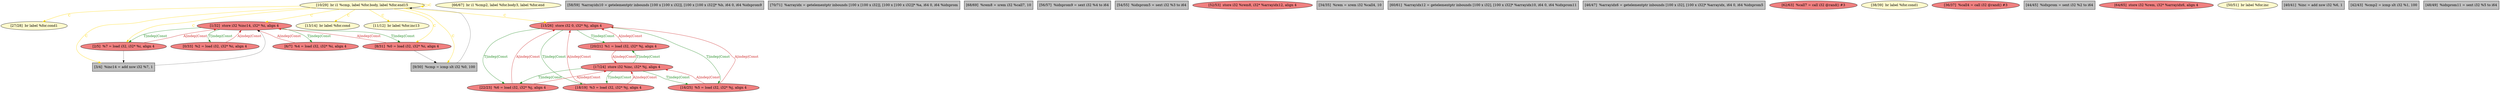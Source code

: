 
digraph G {


node918 [fillcolor=lemonchiffon,label="[27/28]  br label %for.cond1",shape=ellipse,style=filled ]
node916 [fillcolor=lightcoral,label="[1/32]  store i32 %inc14, i32* %i, align 4",shape=ellipse,style=filled ]
node913 [fillcolor=lemonchiffon,label="[66/67]  br i1 %cmp2, label %for.body3, label %for.end",shape=ellipse,style=filled ]
node912 [fillcolor=lightcoral,label="[20/21]  %1 = load i32, i32* %j, align 4",shape=ellipse,style=filled ]
node907 [fillcolor=grey,label="[58/59]  %arrayidx10 = getelementptr inbounds [100 x [100 x i32]], [100 x [100 x i32]]* %b, i64 0, i64 %idxprom9",shape=rectangle,style=filled ]
node919 [fillcolor=grey,label="[70/71]  %arrayidx = getelementptr inbounds [100 x [100 x i32]], [100 x [100 x i32]]* %a, i64 0, i64 %idxprom",shape=rectangle,style=filled ]
node914 [fillcolor=grey,label="[68/69]  %rem8 = srem i32 %call7, 10",shape=rectangle,style=filled ]
node906 [fillcolor=lightcoral,label="[18/19]  %3 = load i32, i32* %j, align 4",shape=ellipse,style=filled ]
node905 [fillcolor=grey,label="[56/57]  %idxprom9 = sext i32 %4 to i64",shape=rectangle,style=filled ]
node904 [fillcolor=grey,label="[54/55]  %idxprom5 = sext i32 %3 to i64",shape=rectangle,style=filled ]
node917 [fillcolor=lightcoral,label="[17/24]  store i32 %inc, i32* %j, align 4",shape=ellipse,style=filled ]
node903 [fillcolor=lightcoral,label="[6/7]  %4 = load i32, i32* %i, align 4",shape=ellipse,style=filled ]
node901 [fillcolor=lightcoral,label="[52/53]  store i32 %rem8, i32* %arrayidx12, align 4",shape=ellipse,style=filled ]
node889 [fillcolor=grey,label="[3/4]  %inc14 = add nsw i32 %7, 1",shape=rectangle,style=filled ]
node885 [fillcolor=grey,label="[34/35]  %rem = srem i32 %call4, 10",shape=rectangle,style=filled ]
node908 [fillcolor=grey,label="[60/61]  %arrayidx12 = getelementptr inbounds [100 x i32], [100 x i32]* %arrayidx10, i64 0, i64 %idxprom11",shape=rectangle,style=filled ]
node902 [fillcolor=lemonchiffon,label="[10/29]  br i1 %cmp, label %for.body, label %for.end15",shape=ellipse,style=filled ]
node900 [fillcolor=lightcoral,label="[8/31]  %0 = load i32, i32* %i, align 4",shape=ellipse,style=filled ]
node894 [fillcolor=grey,label="[46/47]  %arrayidx6 = getelementptr inbounds [100 x i32], [100 x i32]* %arrayidx, i64 0, i64 %idxprom5",shape=rectangle,style=filled ]
node909 [fillcolor=lightcoral,label="[62/63]  %call7 = call i32 @rand() #3",shape=ellipse,style=filled ]
node888 [fillcolor=lemonchiffon,label="[38/39]  br label %for.cond1",shape=ellipse,style=filled ]
node911 [fillcolor=lightcoral,label="[16/25]  %5 = load i32, i32* %j, align 4",shape=ellipse,style=filled ]
node886 [fillcolor=lightcoral,label="[36/37]  %call4 = call i32 @rand() #3",shape=ellipse,style=filled ]
node893 [fillcolor=grey,label="[44/45]  %idxprom = sext i32 %2 to i64",shape=rectangle,style=filled ]
node910 [fillcolor=lightcoral,label="[64/65]  store i32 %rem, i32* %arrayidx6, align 4",shape=ellipse,style=filled ]
node887 [fillcolor=lemonchiffon,label="[13/14]  br label %for.cond",shape=ellipse,style=filled ]
node898 [fillcolor=lemonchiffon,label="[11/12]  br label %for.inc13",shape=ellipse,style=filled ]
node884 [fillcolor=lightcoral,label="[0/33]  %2 = load i32, i32* %i, align 4",shape=ellipse,style=filled ]
node899 [fillcolor=lemonchiffon,label="[50/51]  br label %for.inc",shape=ellipse,style=filled ]
node890 [fillcolor=grey,label="[40/41]  %inc = add nsw i32 %6, 1",shape=rectangle,style=filled ]
node892 [fillcolor=grey,label="[42/43]  %cmp2 = icmp slt i32 %1, 100",shape=rectangle,style=filled ]
node891 [fillcolor=lightcoral,label="[2/5]  %7 = load i32, i32* %i, align 4",shape=ellipse,style=filled ]
node895 [fillcolor=grey,label="[9/30]  %cmp = icmp slt i32 %0, 100",shape=rectangle,style=filled ]
node896 [fillcolor=grey,label="[48/49]  %idxprom11 = sext i32 %5 to i64",shape=rectangle,style=filled ]
node915 [fillcolor=lightcoral,label="[15/26]  store i32 0, i32* %j, align 4",shape=ellipse,style=filled ]
node897 [fillcolor=lightcoral,label="[22/23]  %6 = load i32, i32* %j, align 4",shape=ellipse,style=filled ]

node902->node900 [style=solid,color=gold,label="C",penwidth=1.0,fontcolor=gold ]
node911->node917 [style=solid,color=firebrick3,label="A|indep|Const",penwidth=1.0,fontcolor=firebrick3 ]
node917->node911 [style=solid,color=forestgreen,label="T|indep|Const",penwidth=1.0,fontcolor=forestgreen ]
node889->node916 [style=solid,color=black,label="",penwidth=0.5,fontcolor=black ]
node900->node895 [style=solid,color=black,label="",penwidth=0.5,fontcolor=black ]
node906->node917 [style=solid,color=firebrick3,label="A|indep|Const",penwidth=1.0,fontcolor=firebrick3 ]
node915->node912 [style=solid,color=forestgreen,label="T|indep|Const",penwidth=1.0,fontcolor=forestgreen ]
node912->node917 [style=solid,color=firebrick3,label="A|indep|Const",penwidth=1.0,fontcolor=firebrick3 ]
node906->node915 [style=solid,color=firebrick3,label="A|indep|Const",penwidth=1.0,fontcolor=firebrick3 ]
node902->node915 [style=solid,color=gold,label="C",penwidth=1.0,fontcolor=gold ]
node902->node891 [style=solid,color=gold,label="C",penwidth=1.0,fontcolor=gold ]
node891->node916 [style=solid,color=firebrick3,label="A|indep|Const",penwidth=1.0,fontcolor=firebrick3 ]
node902->node918 [style=solid,color=gold,label="C",penwidth=1.0,fontcolor=gold ]
node916->node903 [style=solid,color=forestgreen,label="T|indep|Const",penwidth=1.0,fontcolor=forestgreen ]
node917->node912 [style=solid,color=forestgreen,label="T|indep|Const",penwidth=1.0,fontcolor=forestgreen ]
node895->node902 [style=solid,color=black,label="",penwidth=0.5,fontcolor=black ]
node902->node889 [style=solid,color=gold,label="C",penwidth=1.0,fontcolor=gold ]
node903->node916 [style=solid,color=firebrick3,label="A|indep|Const",penwidth=1.0,fontcolor=firebrick3 ]
node902->node895 [style=solid,color=gold,label="C",penwidth=1.0,fontcolor=gold ]
node897->node917 [style=solid,color=firebrick3,label="A|indep|Const",penwidth=1.0,fontcolor=firebrick3 ]
node917->node906 [style=solid,color=forestgreen,label="T|indep|Const",penwidth=1.0,fontcolor=forestgreen ]
node884->node916 [style=solid,color=firebrick3,label="A|indep|Const",penwidth=1.0,fontcolor=firebrick3 ]
node912->node915 [style=solid,color=firebrick3,label="A|indep|Const",penwidth=1.0,fontcolor=firebrick3 ]
node916->node884 [style=solid,color=forestgreen,label="T|indep|Const",penwidth=1.0,fontcolor=forestgreen ]
node902->node902 [style=solid,color=gold,label="C",penwidth=1.0,fontcolor=gold ]
node915->node911 [style=solid,color=forestgreen,label="T|indep|Const",penwidth=1.0,fontcolor=forestgreen ]
node911->node915 [style=solid,color=firebrick3,label="A|indep|Const",penwidth=1.0,fontcolor=firebrick3 ]
node917->node897 [style=solid,color=forestgreen,label="T|indep|Const",penwidth=1.0,fontcolor=forestgreen ]
node891->node889 [style=solid,color=black,label="",penwidth=0.5,fontcolor=black ]
node916->node891 [style=solid,color=forestgreen,label="T|indep|Const",penwidth=1.0,fontcolor=forestgreen ]
node915->node897 [style=solid,color=forestgreen,label="T|indep|Const",penwidth=1.0,fontcolor=forestgreen ]
node900->node916 [style=solid,color=firebrick3,label="A|indep|Const",penwidth=1.0,fontcolor=firebrick3 ]
node902->node898 [style=solid,color=gold,label="C",penwidth=1.0,fontcolor=gold ]
node916->node900 [style=solid,color=forestgreen,label="T|indep|Const",penwidth=1.0,fontcolor=forestgreen ]
node897->node915 [style=solid,color=firebrick3,label="A|indep|Const",penwidth=1.0,fontcolor=firebrick3 ]
node915->node906 [style=solid,color=forestgreen,label="T|indep|Const",penwidth=1.0,fontcolor=forestgreen ]
node902->node887 [style=solid,color=gold,label="C",penwidth=1.0,fontcolor=gold ]
node902->node916 [style=solid,color=gold,label="C",penwidth=1.0,fontcolor=gold ]


}
